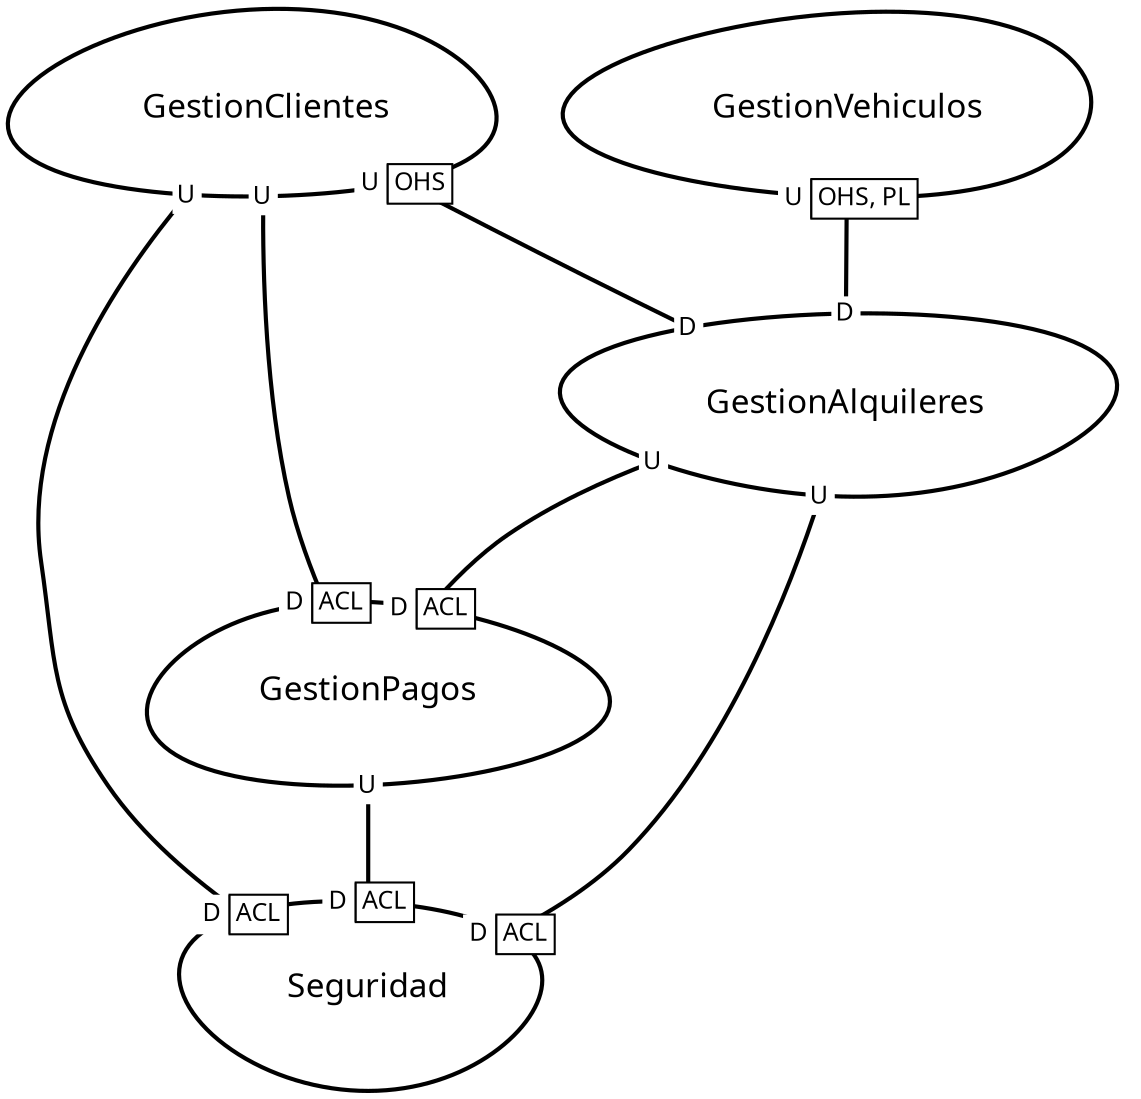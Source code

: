 digraph "ContextMapGraph" {
graph ["imagepath"="/tmp/GraphvizJava"]
"GestionAlquileres" ["margin"="0.3","orientation"="188","shape"="egg","fontsize"="16","style"="bold","label"="GestionAlquileres\n","fontname"="sans-serif"]
"Seguridad" ["margin"="0.3","orientation"="298","shape"="egg","fontsize"="16","style"="bold","label"="Seguridad\n","fontname"="sans-serif"]
"GestionPagos" ["margin"="0.3","orientation"="15","shape"="egg","fontsize"="16","style"="bold","label"="GestionPagos\n","fontname"="sans-serif"]
"GestionClientes" ["margin"="0.3","orientation"="235","shape"="egg","fontsize"="16","style"="bold","label"="GestionClientes\n","fontname"="sans-serif"]
"GestionVehiculos" ["margin"="0.3","orientation"="215","shape"="egg","fontsize"="16","style"="bold","label"="GestionVehiculos\n","fontname"="sans-serif"]
"GestionAlquileres" -> "Seguridad" ["headlabel"=<<table cellspacing="0" cellborder="1" border="0">
<tr><td bgcolor="white" sides="r">D</td><td sides="trbl" bgcolor="white"><font>ACL</font></td></tr>
</table>>,"labeldistance"="0","fontsize"="12","taillabel"=<<table cellspacing="0" cellborder="0" border="0">
<tr><td bgcolor="white">U</td></tr>
</table>>,"style"="bold","label"="                                        ","dir"="none","fontname"="sans-serif"]
"GestionAlquileres" -> "GestionPagos" ["headlabel"=<<table cellspacing="0" cellborder="1" border="0">
<tr><td bgcolor="white" sides="r">D</td><td sides="trbl" bgcolor="white"><font>ACL</font></td></tr>
</table>>,"labeldistance"="0","fontsize"="12","taillabel"=<<table cellspacing="0" cellborder="0" border="0">
<tr><td bgcolor="white">U</td></tr>
</table>>,"style"="bold","label"="                                        ","dir"="none","fontname"="sans-serif"]
"GestionPagos" -> "Seguridad" ["headlabel"=<<table cellspacing="0" cellborder="1" border="0">
<tr><td bgcolor="white" sides="r">D</td><td sides="trbl" bgcolor="white"><font>ACL</font></td></tr>
</table>>,"labeldistance"="0","fontsize"="12","taillabel"=<<table cellspacing="0" cellborder="0" border="0">
<tr><td bgcolor="white">U</td></tr>
</table>>,"style"="bold","label"="                                        ","dir"="none","fontname"="sans-serif"]
"GestionClientes" -> "GestionAlquileres" ["headlabel"=<<table cellspacing="0" cellborder="0" border="0">
<tr><td bgcolor="white">D</td></tr>
</table>>,"labeldistance"="0","fontsize"="12","taillabel"=<<table cellspacing="0" cellborder="1" border="0">
<tr><td bgcolor="white" sides="r">U</td><td sides="trbl" bgcolor="white"><font>OHS</font></td></tr>
</table>>,"style"="bold","label"="                                        ","dir"="none","fontname"="sans-serif"]
"GestionClientes" -> "GestionPagos" ["headlabel"=<<table cellspacing="0" cellborder="1" border="0">
<tr><td bgcolor="white" sides="r">D</td><td sides="trbl" bgcolor="white"><font>ACL</font></td></tr>
</table>>,"labeldistance"="0","fontsize"="12","taillabel"=<<table cellspacing="0" cellborder="0" border="0">
<tr><td bgcolor="white">U</td></tr>
</table>>,"style"="bold","label"="                                        ","dir"="none","fontname"="sans-serif"]
"GestionClientes" -> "Seguridad" ["headlabel"=<<table cellspacing="0" cellborder="1" border="0">
<tr><td bgcolor="white" sides="r">D</td><td sides="trbl" bgcolor="white"><font>ACL</font></td></tr>
</table>>,"labeldistance"="0","fontsize"="12","taillabel"=<<table cellspacing="0" cellborder="0" border="0">
<tr><td bgcolor="white">U</td></tr>
</table>>,"style"="bold","label"="                                        ","dir"="none","fontname"="sans-serif"]
"GestionVehiculos" -> "GestionAlquileres" ["headlabel"=<<table cellspacing="0" cellborder="0" border="0">
<tr><td bgcolor="white">D</td></tr>
</table>>,"labeldistance"="0","fontsize"="12","taillabel"=<<table cellspacing="0" cellborder="1" border="0">
<tr><td bgcolor="white" sides="r">U</td><td sides="trbl" bgcolor="white"><font>OHS, PL</font></td></tr>
</table>>,"style"="bold","label"="                                        ","dir"="none","fontname"="sans-serif"]
}